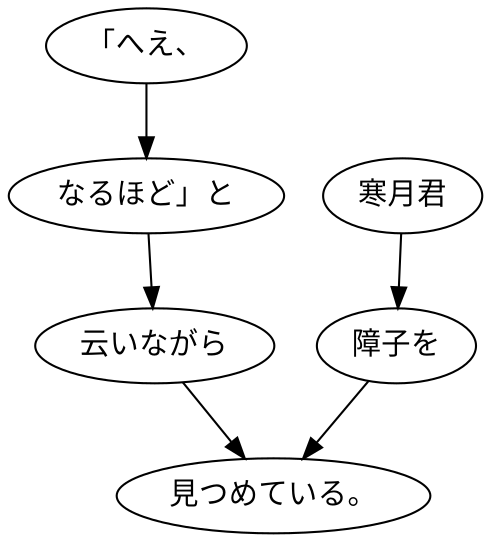digraph graph7485 {
	node0 [label="「へえ、"];
	node1 [label="なるほど」と"];
	node2 [label="云いながら"];
	node3 [label="寒月君"];
	node4 [label="障子を"];
	node5 [label="見つめている。"];
	node0 -> node1;
	node1 -> node2;
	node2 -> node5;
	node3 -> node4;
	node4 -> node5;
}
